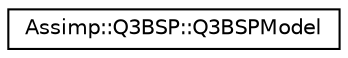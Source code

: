 digraph "Graphical Class Hierarchy"
{
  edge [fontname="Helvetica",fontsize="10",labelfontname="Helvetica",labelfontsize="10"];
  node [fontname="Helvetica",fontsize="10",shape=record];
  rankdir="LR";
  Node1 [label="Assimp::Q3BSP::Q3BSPModel",height=0.2,width=0.4,color="black", fillcolor="white", style="filled",URL="$struct_assimp_1_1_q3_b_s_p_1_1_q3_b_s_p_model.html"];
}
